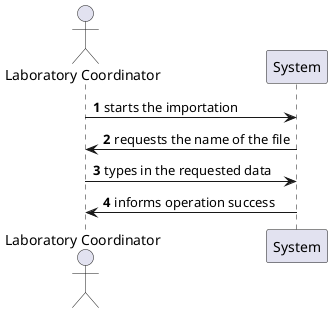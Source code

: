 @startuml

autonumber

actor "Laboratory Coordinator" as lc


lc -> System: starts the importation
System -> lc: requests the name of the file
lc -> System: types in the requested data
System -> lc: informs operation success

@enduml